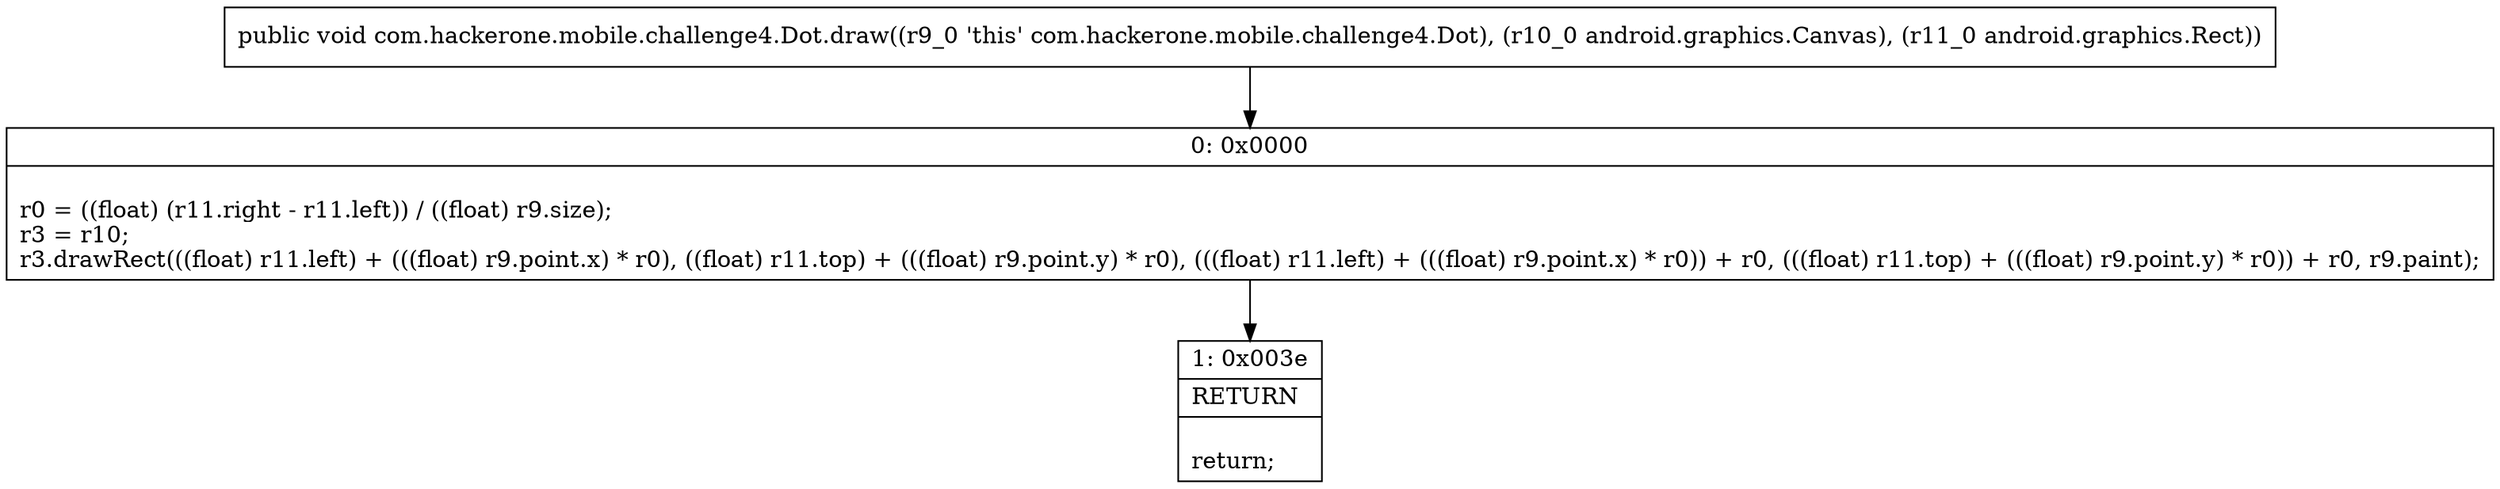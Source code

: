 digraph "CFG forcom.hackerone.mobile.challenge4.Dot.draw(Landroid\/graphics\/Canvas;Landroid\/graphics\/Rect;)V" {
Node_0 [shape=record,label="{0\:\ 0x0000|\lr0 = ((float) (r11.right \- r11.left)) \/ ((float) r9.size);\lr3 = r10;\lr3.drawRect(((float) r11.left) + (((float) r9.point.x) * r0), ((float) r11.top) + (((float) r9.point.y) * r0), (((float) r11.left) + (((float) r9.point.x) * r0)) + r0, (((float) r11.top) + (((float) r9.point.y) * r0)) + r0, r9.paint);\l}"];
Node_1 [shape=record,label="{1\:\ 0x003e|RETURN\l|\lreturn;\l}"];
MethodNode[shape=record,label="{public void com.hackerone.mobile.challenge4.Dot.draw((r9_0 'this' com.hackerone.mobile.challenge4.Dot), (r10_0 android.graphics.Canvas), (r11_0 android.graphics.Rect)) }"];
MethodNode -> Node_0;
Node_0 -> Node_1;
}

